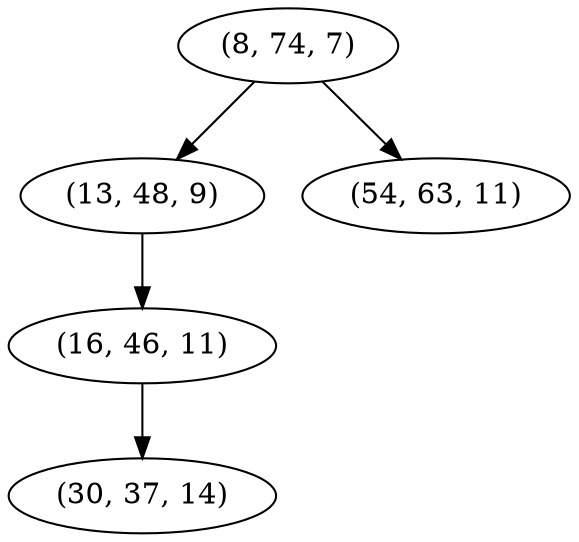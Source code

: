 digraph tree {
    "(8, 74, 7)";
    "(13, 48, 9)";
    "(16, 46, 11)";
    "(30, 37, 14)";
    "(54, 63, 11)";
    "(8, 74, 7)" -> "(13, 48, 9)";
    "(8, 74, 7)" -> "(54, 63, 11)";
    "(13, 48, 9)" -> "(16, 46, 11)";
    "(16, 46, 11)" -> "(30, 37, 14)";
}

